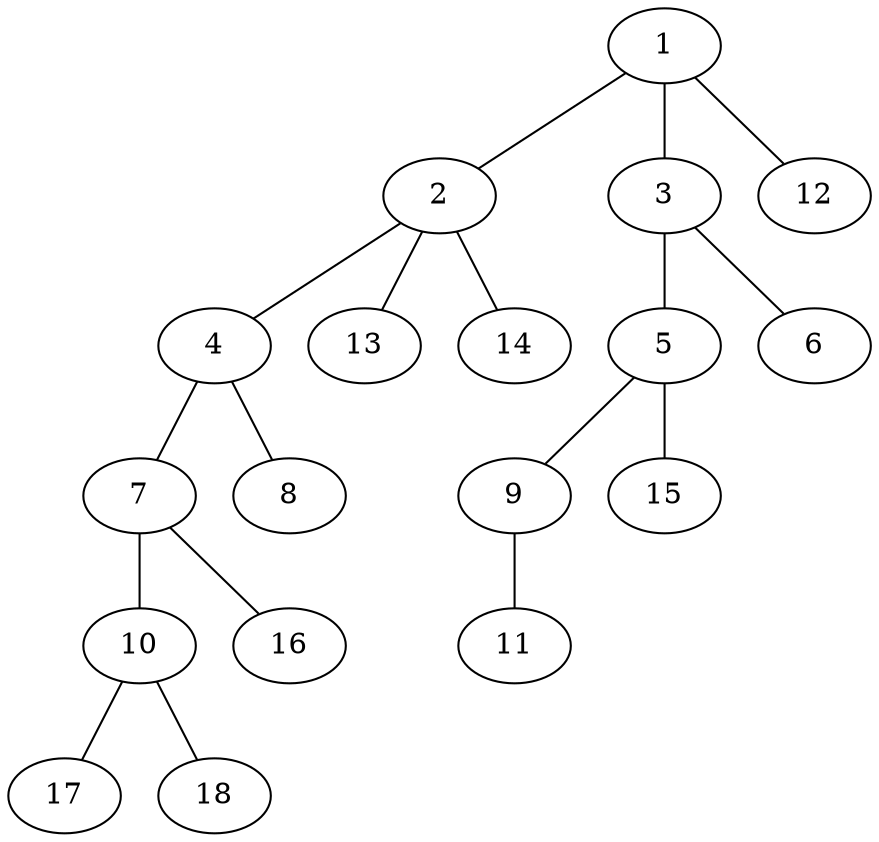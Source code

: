 graph molecule_311 {
	1	 [chem=N];
	2	 [chem=C];
	1 -- 2	 [valence=1];
	3	 [chem=C];
	1 -- 3	 [valence=1];
	12	 [chem=H];
	1 -- 12	 [valence=1];
	4	 [chem=C];
	2 -- 4	 [valence=1];
	13	 [chem=H];
	2 -- 13	 [valence=1];
	14	 [chem=H];
	2 -- 14	 [valence=1];
	5	 [chem=C];
	3 -- 5	 [valence=1];
	6	 [chem=O];
	3 -- 6	 [valence=2];
	7	 [chem=N];
	4 -- 7	 [valence=1];
	8	 [chem=O];
	4 -- 8	 [valence=2];
	9	 [chem=N];
	5 -- 9	 [valence=2];
	15	 [chem=H];
	5 -- 15	 [valence=1];
	10	 [chem=N];
	7 -- 10	 [valence=1];
	16	 [chem=H];
	7 -- 16	 [valence=1];
	11	 [chem=N];
	9 -- 11	 [valence=2];
	17	 [chem=H];
	10 -- 17	 [valence=1];
	18	 [chem=H];
	10 -- 18	 [valence=1];
}
